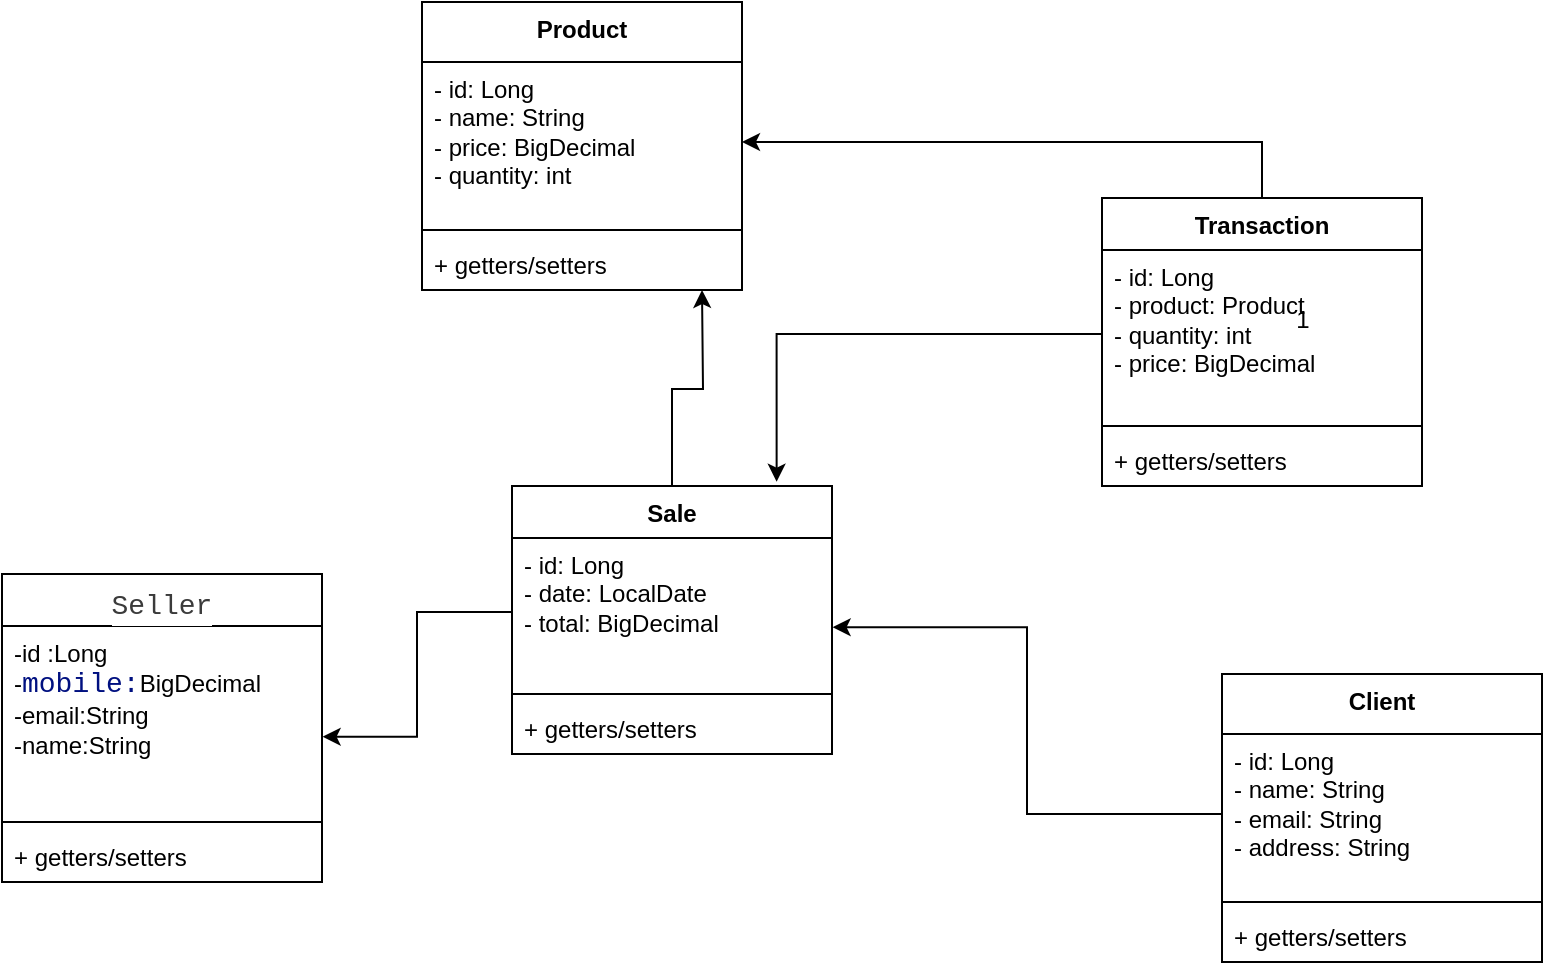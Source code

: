 <mxfile version="21.6.5" type="device">
  <diagram id="C5RBs43oDa-KdzZeNtuy" name="Page-1">
    <mxGraphModel dx="1036" dy="614" grid="1" gridSize="10" guides="1" tooltips="1" connect="1" arrows="1" fold="1" page="1" pageScale="1" pageWidth="827" pageHeight="1169" math="0" shadow="0">
      <root>
        <mxCell id="WIyWlLk6GJQsqaUBKTNV-0" />
        <mxCell id="WIyWlLk6GJQsqaUBKTNV-1" parent="WIyWlLk6GJQsqaUBKTNV-0" />
        <mxCell id="is2tb92eN7CD2iMIelGz-16" value="Product" style="swimlane;fontStyle=1;align=center;verticalAlign=top;childLayout=stackLayout;horizontal=1;startSize=30;horizontalStack=0;resizeParent=1;resizeParentMax=0;resizeLast=0;collapsible=1;marginBottom=0;whiteSpace=wrap;html=1;" vertex="1" parent="WIyWlLk6GJQsqaUBKTNV-1">
          <mxGeometry x="240" y="34" width="160" height="144" as="geometry" />
        </mxCell>
        <mxCell id="is2tb92eN7CD2iMIelGz-17" value="- id: Long&lt;br&gt;- name: String&lt;br&gt;- price: BigDecimal&lt;br&gt;- quantity: int" style="text;strokeColor=none;fillColor=none;align=left;verticalAlign=top;spacingLeft=4;spacingRight=4;overflow=hidden;rotatable=0;points=[[0,0.5],[1,0.5]];portConstraint=eastwest;whiteSpace=wrap;html=1;" vertex="1" parent="is2tb92eN7CD2iMIelGz-16">
          <mxGeometry y="30" width="160" height="80" as="geometry" />
        </mxCell>
        <mxCell id="is2tb92eN7CD2iMIelGz-18" value="" style="line;strokeWidth=1;fillColor=none;align=left;verticalAlign=middle;spacingTop=-1;spacingLeft=3;spacingRight=3;rotatable=0;labelPosition=right;points=[];portConstraint=eastwest;strokeColor=inherit;" vertex="1" parent="is2tb92eN7CD2iMIelGz-16">
          <mxGeometry y="110" width="160" height="8" as="geometry" />
        </mxCell>
        <mxCell id="is2tb92eN7CD2iMIelGz-19" value="+ getters/setters" style="text;strokeColor=none;fillColor=none;align=left;verticalAlign=top;spacingLeft=4;spacingRight=4;overflow=hidden;rotatable=0;points=[[0,0.5],[1,0.5]];portConstraint=eastwest;whiteSpace=wrap;html=1;" vertex="1" parent="is2tb92eN7CD2iMIelGz-16">
          <mxGeometry y="118" width="160" height="26" as="geometry" />
        </mxCell>
        <mxCell id="is2tb92eN7CD2iMIelGz-20" value="Client" style="swimlane;fontStyle=1;align=center;verticalAlign=top;childLayout=stackLayout;horizontal=1;startSize=30;horizontalStack=0;resizeParent=1;resizeParentMax=0;resizeLast=0;collapsible=1;marginBottom=0;whiteSpace=wrap;html=1;" vertex="1" parent="WIyWlLk6GJQsqaUBKTNV-1">
          <mxGeometry x="640" y="370" width="160" height="144" as="geometry" />
        </mxCell>
        <mxCell id="is2tb92eN7CD2iMIelGz-21" value="- id: Long&lt;br&gt;- name: String&lt;br&gt;- email: String &lt;br&gt;- address: String" style="text;strokeColor=none;fillColor=none;align=left;verticalAlign=top;spacingLeft=4;spacingRight=4;overflow=hidden;rotatable=0;points=[[0,0.5],[1,0.5]];portConstraint=eastwest;whiteSpace=wrap;html=1;" vertex="1" parent="is2tb92eN7CD2iMIelGz-20">
          <mxGeometry y="30" width="160" height="80" as="geometry" />
        </mxCell>
        <mxCell id="is2tb92eN7CD2iMIelGz-22" value="" style="line;strokeWidth=1;fillColor=none;align=left;verticalAlign=middle;spacingTop=-1;spacingLeft=3;spacingRight=3;rotatable=0;labelPosition=right;points=[];portConstraint=eastwest;strokeColor=inherit;" vertex="1" parent="is2tb92eN7CD2iMIelGz-20">
          <mxGeometry y="110" width="160" height="8" as="geometry" />
        </mxCell>
        <mxCell id="is2tb92eN7CD2iMIelGz-23" value="+ getters/setters" style="text;strokeColor=none;fillColor=none;align=left;verticalAlign=top;spacingLeft=4;spacingRight=4;overflow=hidden;rotatable=0;points=[[0,0.5],[1,0.5]];portConstraint=eastwest;whiteSpace=wrap;html=1;" vertex="1" parent="is2tb92eN7CD2iMIelGz-20">
          <mxGeometry y="118" width="160" height="26" as="geometry" />
        </mxCell>
        <mxCell id="is2tb92eN7CD2iMIelGz-52" value="" style="edgeStyle=orthogonalEdgeStyle;rounded=0;orthogonalLoop=1;jettySize=auto;html=1;" edge="1" parent="WIyWlLk6GJQsqaUBKTNV-1" source="is2tb92eN7CD2iMIelGz-24">
          <mxGeometry relative="1" as="geometry">
            <mxPoint x="380" y="178" as="targetPoint" />
          </mxGeometry>
        </mxCell>
        <mxCell id="is2tb92eN7CD2iMIelGz-24" value="Sale" style="swimlane;fontStyle=1;align=center;verticalAlign=top;childLayout=stackLayout;horizontal=1;startSize=26;horizontalStack=0;resizeParent=1;resizeParentMax=0;resizeLast=0;collapsible=1;marginBottom=0;whiteSpace=wrap;html=1;" vertex="1" parent="WIyWlLk6GJQsqaUBKTNV-1">
          <mxGeometry x="285" y="276" width="160" height="134" as="geometry" />
        </mxCell>
        <mxCell id="is2tb92eN7CD2iMIelGz-25" value="- id: Long&lt;br&gt;- date: LocalDate&lt;br&gt;- total: BigDecimal" style="text;strokeColor=none;fillColor=none;align=left;verticalAlign=top;spacingLeft=4;spacingRight=4;overflow=hidden;rotatable=0;points=[[0,0.5],[1,0.5]];portConstraint=eastwest;whiteSpace=wrap;html=1;" vertex="1" parent="is2tb92eN7CD2iMIelGz-24">
          <mxGeometry y="26" width="160" height="74" as="geometry" />
        </mxCell>
        <mxCell id="is2tb92eN7CD2iMIelGz-26" value="" style="line;strokeWidth=1;fillColor=none;align=left;verticalAlign=middle;spacingTop=-1;spacingLeft=3;spacingRight=3;rotatable=0;labelPosition=right;points=[];portConstraint=eastwest;strokeColor=inherit;" vertex="1" parent="is2tb92eN7CD2iMIelGz-24">
          <mxGeometry y="100" width="160" height="8" as="geometry" />
        </mxCell>
        <mxCell id="is2tb92eN7CD2iMIelGz-27" value="+ getters/setters " style="text;strokeColor=none;fillColor=none;align=left;verticalAlign=top;spacingLeft=4;spacingRight=4;overflow=hidden;rotatable=0;points=[[0,0.5],[1,0.5]];portConstraint=eastwest;whiteSpace=wrap;html=1;" vertex="1" parent="is2tb92eN7CD2iMIelGz-24">
          <mxGeometry y="108" width="160" height="26" as="geometry" />
        </mxCell>
        <mxCell id="is2tb92eN7CD2iMIelGz-39" style="edgeStyle=orthogonalEdgeStyle;rounded=0;orthogonalLoop=1;jettySize=auto;html=1;exitX=0.5;exitY=0;exitDx=0;exitDy=0;entryX=1;entryY=0.5;entryDx=0;entryDy=0;" edge="1" parent="WIyWlLk6GJQsqaUBKTNV-1" source="is2tb92eN7CD2iMIelGz-28" target="is2tb92eN7CD2iMIelGz-17">
          <mxGeometry relative="1" as="geometry" />
        </mxCell>
        <mxCell id="is2tb92eN7CD2iMIelGz-28" value="Transaction                " style="swimlane;fontStyle=1;align=center;verticalAlign=top;childLayout=stackLayout;horizontal=1;startSize=26;horizontalStack=0;resizeParent=1;resizeParentMax=0;resizeLast=0;collapsible=1;marginBottom=0;whiteSpace=wrap;html=1;" vertex="1" parent="WIyWlLk6GJQsqaUBKTNV-1">
          <mxGeometry x="580" y="132" width="160" height="144" as="geometry" />
        </mxCell>
        <mxCell id="is2tb92eN7CD2iMIelGz-29" value="- id: Long &lt;br&gt;- product: Product&amp;nbsp;&lt;br&gt;- quantity: int &lt;br&gt;- price: BigDecimal" style="text;strokeColor=none;fillColor=none;align=left;verticalAlign=top;spacingLeft=4;spacingRight=4;overflow=hidden;rotatable=0;points=[[0,0.5],[1,0.5]];portConstraint=eastwest;whiteSpace=wrap;html=1;" vertex="1" parent="is2tb92eN7CD2iMIelGz-28">
          <mxGeometry y="26" width="160" height="84" as="geometry" />
        </mxCell>
        <mxCell id="is2tb92eN7CD2iMIelGz-30" value="" style="line;strokeWidth=1;fillColor=none;align=left;verticalAlign=middle;spacingTop=-1;spacingLeft=3;spacingRight=3;rotatable=0;labelPosition=right;points=[];portConstraint=eastwest;strokeColor=inherit;" vertex="1" parent="is2tb92eN7CD2iMIelGz-28">
          <mxGeometry y="110" width="160" height="8" as="geometry" />
        </mxCell>
        <mxCell id="is2tb92eN7CD2iMIelGz-31" value="+ getters/setters" style="text;strokeColor=none;fillColor=none;align=left;verticalAlign=top;spacingLeft=4;spacingRight=4;overflow=hidden;rotatable=0;points=[[0,0.5],[1,0.5]];portConstraint=eastwest;whiteSpace=wrap;html=1;" vertex="1" parent="is2tb92eN7CD2iMIelGz-28">
          <mxGeometry y="118" width="160" height="26" as="geometry" />
        </mxCell>
        <mxCell id="is2tb92eN7CD2iMIelGz-33" style="edgeStyle=orthogonalEdgeStyle;rounded=0;orthogonalLoop=1;jettySize=auto;html=1;exitX=0;exitY=0.5;exitDx=0;exitDy=0;entryX=1.002;entryY=0.603;entryDx=0;entryDy=0;entryPerimeter=0;" edge="1" parent="WIyWlLk6GJQsqaUBKTNV-1" source="is2tb92eN7CD2iMIelGz-21" target="is2tb92eN7CD2iMIelGz-25">
          <mxGeometry relative="1" as="geometry" />
        </mxCell>
        <mxCell id="is2tb92eN7CD2iMIelGz-41" value="1" style="text;html=1;align=center;verticalAlign=middle;resizable=0;points=[];autosize=1;strokeColor=none;fillColor=none;" vertex="1" parent="WIyWlLk6GJQsqaUBKTNV-1">
          <mxGeometry x="665" y="178" width="30" height="30" as="geometry" />
        </mxCell>
        <mxCell id="is2tb92eN7CD2iMIelGz-42" style="edgeStyle=orthogonalEdgeStyle;rounded=0;orthogonalLoop=1;jettySize=auto;html=1;exitX=0;exitY=0.5;exitDx=0;exitDy=0;entryX=0.827;entryY=-0.016;entryDx=0;entryDy=0;entryPerimeter=0;" edge="1" parent="WIyWlLk6GJQsqaUBKTNV-1" source="is2tb92eN7CD2iMIelGz-29" target="is2tb92eN7CD2iMIelGz-24">
          <mxGeometry relative="1" as="geometry" />
        </mxCell>
        <mxCell id="is2tb92eN7CD2iMIelGz-53" value="&lt;div style=&quot;color: rgb(59, 59, 59); background-color: rgb(255, 255, 255); font-family: Consolas, &amp;quot;Courier New&amp;quot;, monospace; font-weight: normal; font-size: 14px; line-height: 19px;&quot;&gt;Seller&lt;/div&gt;" style="swimlane;fontStyle=1;align=center;verticalAlign=top;childLayout=stackLayout;horizontal=1;startSize=26;horizontalStack=0;resizeParent=1;resizeParentMax=0;resizeLast=0;collapsible=1;marginBottom=0;whiteSpace=wrap;html=1;" vertex="1" parent="WIyWlLk6GJQsqaUBKTNV-1">
          <mxGeometry x="30" y="320" width="160" height="154" as="geometry" />
        </mxCell>
        <mxCell id="is2tb92eN7CD2iMIelGz-54" value="-id :Long&lt;br&gt;-&lt;span style=&quot;color: rgb(0, 16, 128); background-color: rgb(255, 255, 255); font-family: Consolas, &amp;quot;Courier New&amp;quot;, monospace; font-size: 14px;&quot;&gt;mobile:&lt;/span&gt;BigDecimal&lt;br&gt;-email:String&lt;br&gt;-name:String" style="text;strokeColor=none;fillColor=none;align=left;verticalAlign=top;spacingLeft=4;spacingRight=4;overflow=hidden;rotatable=0;points=[[0,0.5],[1,0.5]];portConstraint=eastwest;whiteSpace=wrap;html=1;" vertex="1" parent="is2tb92eN7CD2iMIelGz-53">
          <mxGeometry y="26" width="160" height="94" as="geometry" />
        </mxCell>
        <mxCell id="is2tb92eN7CD2iMIelGz-55" value="" style="line;strokeWidth=1;fillColor=none;align=left;verticalAlign=middle;spacingTop=-1;spacingLeft=3;spacingRight=3;rotatable=0;labelPosition=right;points=[];portConstraint=eastwest;strokeColor=inherit;" vertex="1" parent="is2tb92eN7CD2iMIelGz-53">
          <mxGeometry y="120" width="160" height="8" as="geometry" />
        </mxCell>
        <mxCell id="is2tb92eN7CD2iMIelGz-56" value="+ getters/setters" style="text;strokeColor=none;fillColor=none;align=left;verticalAlign=top;spacingLeft=4;spacingRight=4;overflow=hidden;rotatable=0;points=[[0,0.5],[1,0.5]];portConstraint=eastwest;whiteSpace=wrap;html=1;" vertex="1" parent="is2tb92eN7CD2iMIelGz-53">
          <mxGeometry y="128" width="160" height="26" as="geometry" />
        </mxCell>
        <mxCell id="is2tb92eN7CD2iMIelGz-57" style="edgeStyle=orthogonalEdgeStyle;rounded=0;orthogonalLoop=1;jettySize=auto;html=1;exitX=0;exitY=0.5;exitDx=0;exitDy=0;entryX=1.002;entryY=0.589;entryDx=0;entryDy=0;entryPerimeter=0;" edge="1" parent="WIyWlLk6GJQsqaUBKTNV-1" source="is2tb92eN7CD2iMIelGz-25" target="is2tb92eN7CD2iMIelGz-54">
          <mxGeometry relative="1" as="geometry" />
        </mxCell>
      </root>
    </mxGraphModel>
  </diagram>
</mxfile>

